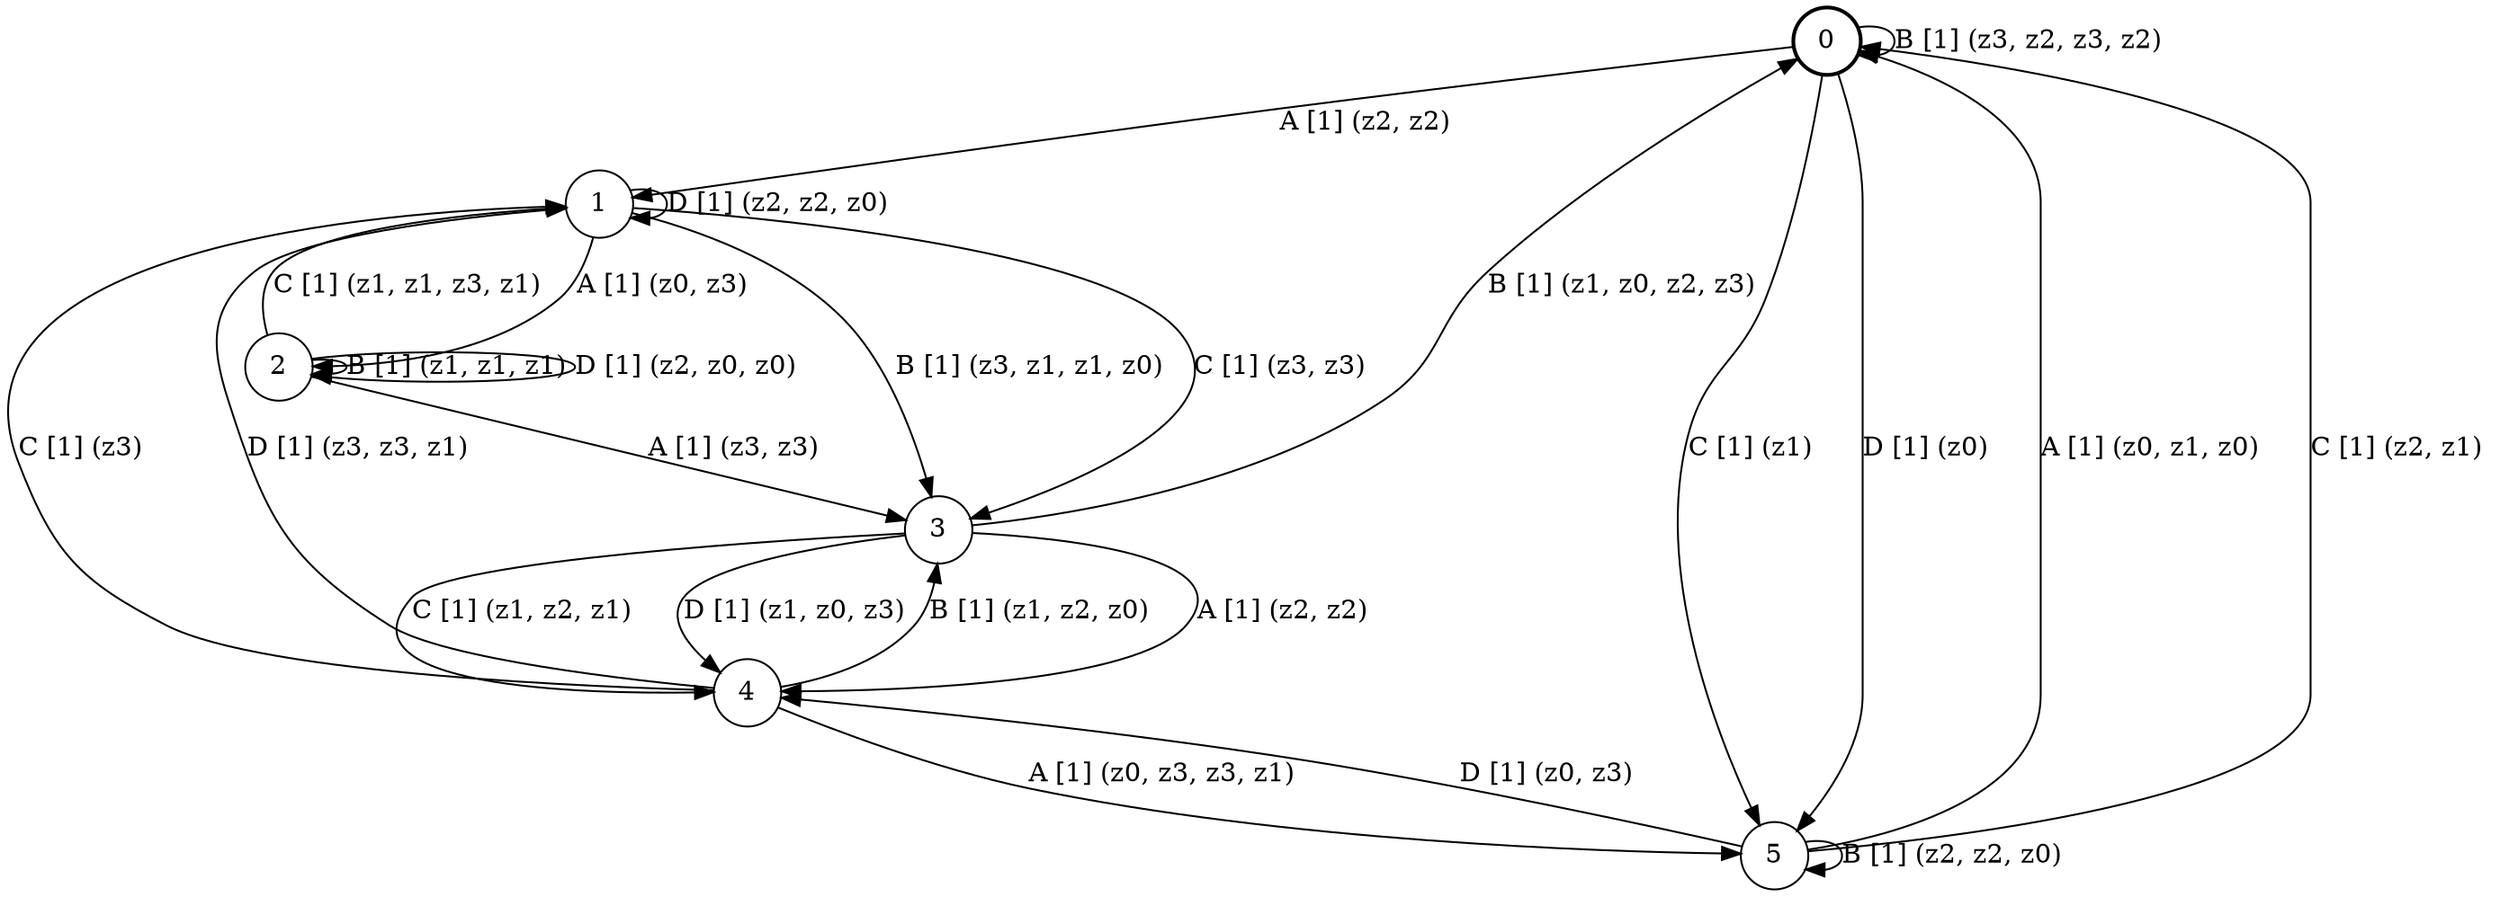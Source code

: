 # generated file, don't try to modify
# command: dot -Tpng <filename> > tree.png
digraph Automaton {
    node [shape = circle];
    0 [style = "bold"];
    0 -> 1 [label = "A [1] (z2, z2) "];
    0 -> 0 [label = "B [1] (z3, z2, z3, z2) "];
    0 -> 5 [label = "C [1] (z1) "];
    0 -> 5 [label = "D [1] (z0) "];
    1 -> 2 [label = "A [1] (z0, z3) "];
    1 -> 3 [label = "B [1] (z3, z1, z1, z0) "];
    1 -> 3 [label = "C [1] (z3, z3) "];
    1 -> 1 [label = "D [1] (z2, z2, z0) "];
    2 -> 3 [label = "A [1] (z3, z3) "];
    2 -> 2 [label = "B [1] (z1, z1, z1) "];
    2 -> 1 [label = "C [1] (z1, z1, z3, z1) "];
    2 -> 2 [label = "D [1] (z2, z0, z0) "];
    3 -> 4 [label = "A [1] (z2, z2) "];
    3 -> 0 [label = "B [1] (z1, z0, z2, z3) "];
    3 -> 4 [label = "C [1] (z1, z2, z1) "];
    3 -> 4 [label = "D [1] (z1, z0, z3) "];
    4 -> 5 [label = "A [1] (z0, z3, z3, z1) "];
    4 -> 3 [label = "B [1] (z1, z2, z0) "];
    4 -> 1 [label = "C [1] (z3) "];
    4 -> 1 [label = "D [1] (z3, z3, z1) "];
    5 -> 0 [label = "A [1] (z0, z1, z0) "];
    5 -> 5 [label = "B [1] (z2, z2, z0) "];
    5 -> 0 [label = "C [1] (z2, z1) "];
    5 -> 4 [label = "D [1] (z0, z3) "];
}
